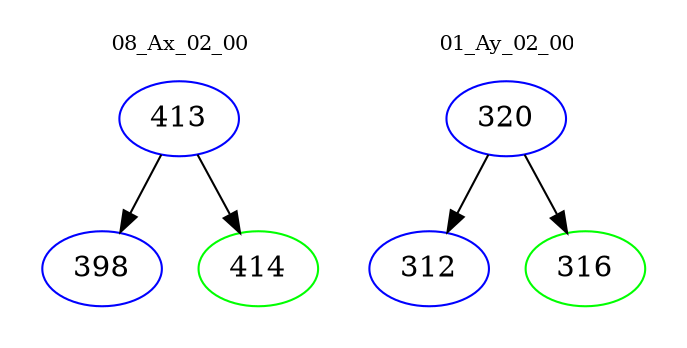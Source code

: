 digraph{
subgraph cluster_0 {
color = white
label = "08_Ax_02_00";
fontsize=10;
T0_413 [label="413", color="blue"]
T0_413 -> T0_398 [color="black"]
T0_398 [label="398", color="blue"]
T0_413 -> T0_414 [color="black"]
T0_414 [label="414", color="green"]
}
subgraph cluster_1 {
color = white
label = "01_Ay_02_00";
fontsize=10;
T1_320 [label="320", color="blue"]
T1_320 -> T1_312 [color="black"]
T1_312 [label="312", color="blue"]
T1_320 -> T1_316 [color="black"]
T1_316 [label="316", color="green"]
}
}
